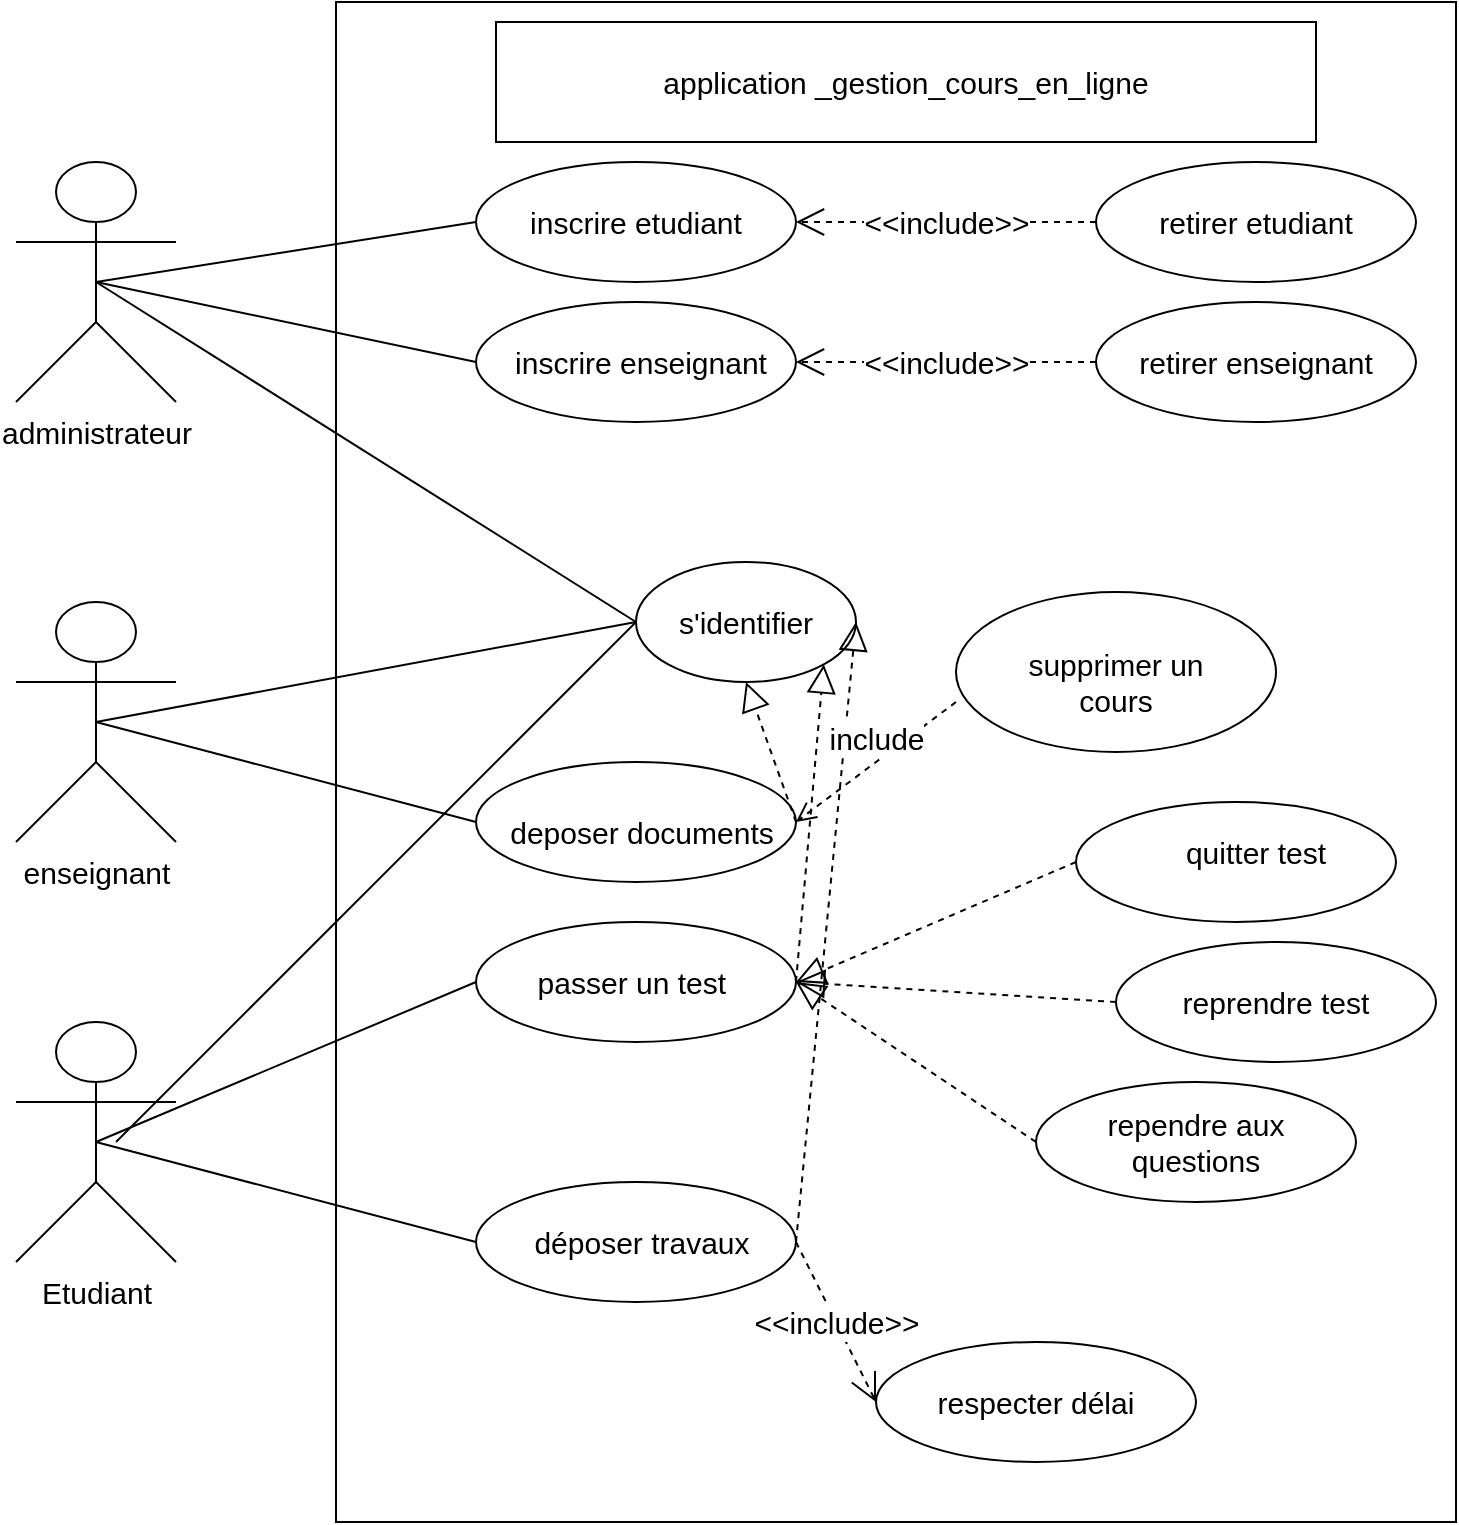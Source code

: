 <mxfile version="28.2.5">
  <diagram name="Page-1" id="soR5P2EMbNmvGBhX_qLh">
    <mxGraphModel dx="618" dy="915" grid="1" gridSize="10" guides="1" tooltips="1" connect="1" arrows="1" fold="1" page="1" pageScale="1" pageWidth="850" pageHeight="1100" math="0" shadow="0">
      <root>
        <mxCell id="0" />
        <mxCell id="1" parent="0" />
        <mxCell id="p8xTaOo4LIS-ejQ1I-Gp-1" value="&lt;font style=&quot;font-size: 15px;&quot;&gt;administrateur&lt;/font&gt;" style="shape=umlActor;verticalLabelPosition=bottom;verticalAlign=top;html=1;outlineConnect=0;" parent="1" vertex="1">
          <mxGeometry x="40" y="130" width="80" height="120" as="geometry" />
        </mxCell>
        <mxCell id="p8xTaOo4LIS-ejQ1I-Gp-4" style="edgeStyle=orthogonalEdgeStyle;rounded=0;orthogonalLoop=1;jettySize=auto;html=1;exitX=0.5;exitY=1;exitDx=0;exitDy=0;" parent="1" edge="1">
          <mxGeometry relative="1" as="geometry">
            <mxPoint x="175" y="540" as="sourcePoint" />
            <mxPoint x="175" y="540" as="targetPoint" />
          </mxGeometry>
        </mxCell>
        <mxCell id="p8xTaOo4LIS-ejQ1I-Gp-13" value="&lt;span style=&quot;font-size: 15px;&quot;&gt;enseignant&lt;/span&gt;" style="shape=umlActor;verticalLabelPosition=bottom;verticalAlign=top;html=1;outlineConnect=0;" parent="1" vertex="1">
          <mxGeometry x="40" y="350" width="80" height="120" as="geometry" />
        </mxCell>
        <mxCell id="p8xTaOo4LIS-ejQ1I-Gp-16" value="&lt;span style=&quot;font-size: 15px;&quot;&gt;Etudiant&lt;/span&gt;" style="shape=umlActor;verticalLabelPosition=bottom;verticalAlign=top;html=1;outlineConnect=0;" parent="1" vertex="1">
          <mxGeometry x="40" y="560" width="80" height="120" as="geometry" />
        </mxCell>
        <mxCell id="p8xTaOo4LIS-ejQ1I-Gp-17" value="" style="rounded=0;whiteSpace=wrap;html=1;" parent="1" vertex="1">
          <mxGeometry x="200" y="50" width="560" height="760" as="geometry" />
        </mxCell>
        <mxCell id="p8xTaOo4LIS-ejQ1I-Gp-18" value="" style="rounded=0;whiteSpace=wrap;html=1;" parent="1" vertex="1">
          <mxGeometry x="280" y="60" width="410" height="60" as="geometry" />
        </mxCell>
        <mxCell id="p8xTaOo4LIS-ejQ1I-Gp-19" value="&lt;font style=&quot;font-size: 15px;&quot;&gt;application _gestion_cours_en_ligne&lt;/font&gt;" style="text;html=1;align=center;verticalAlign=middle;whiteSpace=wrap;rounded=0;" parent="1" vertex="1">
          <mxGeometry x="305" y="75" width="360" height="30" as="geometry" />
        </mxCell>
        <mxCell id="p8xTaOo4LIS-ejQ1I-Gp-21" value="" style="ellipse;whiteSpace=wrap;html=1;" parent="1" vertex="1">
          <mxGeometry x="270" y="130" width="160" height="60" as="geometry" />
        </mxCell>
        <mxCell id="p8xTaOo4LIS-ejQ1I-Gp-22" value="" style="ellipse;whiteSpace=wrap;html=1;" parent="1" vertex="1">
          <mxGeometry x="270" y="200" width="160" height="60" as="geometry" />
        </mxCell>
        <mxCell id="p8xTaOo4LIS-ejQ1I-Gp-23" value="" style="ellipse;whiteSpace=wrap;html=1;" parent="1" vertex="1">
          <mxGeometry x="580" y="200" width="160" height="60" as="geometry" />
        </mxCell>
        <mxCell id="p8xTaOo4LIS-ejQ1I-Gp-24" value="" style="ellipse;whiteSpace=wrap;html=1;" parent="1" vertex="1">
          <mxGeometry x="580" y="130" width="160" height="60" as="geometry" />
        </mxCell>
        <mxCell id="p8xTaOo4LIS-ejQ1I-Gp-25" value="" style="ellipse;whiteSpace=wrap;html=1;" parent="1" vertex="1">
          <mxGeometry x="350" y="330" width="110" height="60" as="geometry" />
        </mxCell>
        <mxCell id="p8xTaOo4LIS-ejQ1I-Gp-26" value="" style="ellipse;whiteSpace=wrap;html=1;" parent="1" vertex="1">
          <mxGeometry x="270" y="430" width="160" height="60" as="geometry" />
        </mxCell>
        <mxCell id="p8xTaOo4LIS-ejQ1I-Gp-27" value="" style="ellipse;whiteSpace=wrap;html=1;" parent="1" vertex="1">
          <mxGeometry x="270" y="510" width="160" height="60" as="geometry" />
        </mxCell>
        <mxCell id="p8xTaOo4LIS-ejQ1I-Gp-28" value="" style="ellipse;whiteSpace=wrap;html=1;" parent="1" vertex="1">
          <mxGeometry x="270" y="640" width="160" height="60" as="geometry" />
        </mxCell>
        <mxCell id="p8xTaOo4LIS-ejQ1I-Gp-29" value="" style="ellipse;whiteSpace=wrap;html=1;" parent="1" vertex="1">
          <mxGeometry x="470" y="720" width="160" height="60" as="geometry" />
        </mxCell>
        <mxCell id="p8xTaOo4LIS-ejQ1I-Gp-30" value="" style="ellipse;whiteSpace=wrap;html=1;" parent="1" vertex="1">
          <mxGeometry x="590" y="520" width="160" height="60" as="geometry" />
        </mxCell>
        <mxCell id="p8xTaOo4LIS-ejQ1I-Gp-31" value="" style="ellipse;whiteSpace=wrap;html=1;" parent="1" vertex="1">
          <mxGeometry x="550" y="590" width="160" height="60" as="geometry" />
        </mxCell>
        <mxCell id="p8xTaOo4LIS-ejQ1I-Gp-32" value="" style="ellipse;whiteSpace=wrap;html=1;" parent="1" vertex="1">
          <mxGeometry x="570" y="450" width="160" height="60" as="geometry" />
        </mxCell>
        <mxCell id="p8xTaOo4LIS-ejQ1I-Gp-33" value="&lt;font style=&quot;font-size: 15px;&quot;&gt;inscrire etudiant&lt;/font&gt;" style="text;html=1;align=center;verticalAlign=middle;whiteSpace=wrap;rounded=0;" parent="1" vertex="1">
          <mxGeometry x="285" y="145" width="130" height="30" as="geometry" />
        </mxCell>
        <mxCell id="p8xTaOo4LIS-ejQ1I-Gp-34" value="&lt;font style=&quot;font-size: 15px;&quot;&gt;inscrire enseignant&lt;/font&gt;" style="text;html=1;align=center;verticalAlign=middle;whiteSpace=wrap;rounded=0;" parent="1" vertex="1">
          <mxGeometry x="285" y="215" width="135" height="30" as="geometry" />
        </mxCell>
        <mxCell id="p8xTaOo4LIS-ejQ1I-Gp-35" value="&lt;font style=&quot;font-size: 15px;&quot;&gt;retirer enseignant&lt;/font&gt;" style="text;html=1;align=center;verticalAlign=middle;whiteSpace=wrap;rounded=0;" parent="1" vertex="1">
          <mxGeometry x="595" y="215" width="130" height="30" as="geometry" />
        </mxCell>
        <mxCell id="p8xTaOo4LIS-ejQ1I-Gp-36" value="&lt;font style=&quot;font-size: 15px;&quot;&gt;rependre aux questions&lt;/font&gt;" style="text;html=1;align=center;verticalAlign=middle;whiteSpace=wrap;rounded=0;" parent="1" vertex="1">
          <mxGeometry x="570" y="605" width="120" height="30" as="geometry" />
        </mxCell>
        <mxCell id="p8xTaOo4LIS-ejQ1I-Gp-37" value="&lt;font style=&quot;font-size: 15px;&quot;&gt;reprendre test&lt;/font&gt;" style="text;html=1;align=center;verticalAlign=middle;whiteSpace=wrap;rounded=0;" parent="1" vertex="1">
          <mxGeometry x="620" y="535" width="100" height="30" as="geometry" />
        </mxCell>
        <mxCell id="p8xTaOo4LIS-ejQ1I-Gp-38" value="&lt;font style=&quot;font-size: 15px;&quot;&gt;passer un test&amp;nbsp;&lt;/font&gt;" style="text;html=1;align=center;verticalAlign=middle;whiteSpace=wrap;rounded=0;" parent="1" vertex="1">
          <mxGeometry x="295" y="525" width="110" height="30" as="geometry" />
        </mxCell>
        <mxCell id="p8xTaOo4LIS-ejQ1I-Gp-39" value="&lt;font style=&quot;font-size: 15px;&quot;&gt;deposer documents&lt;/font&gt;" style="text;html=1;align=center;verticalAlign=middle;whiteSpace=wrap;rounded=0;" parent="1" vertex="1">
          <mxGeometry x="282.5" y="450" width="140" height="30" as="geometry" />
        </mxCell>
        <mxCell id="p8xTaOo4LIS-ejQ1I-Gp-40" value="&lt;font style=&quot;font-size: 15px;&quot;&gt;quitter test&lt;/font&gt;" style="text;html=1;align=center;verticalAlign=middle;whiteSpace=wrap;rounded=0;" parent="1" vertex="1">
          <mxGeometry x="620" y="460" width="80" height="30" as="geometry" />
        </mxCell>
        <mxCell id="p8xTaOo4LIS-ejQ1I-Gp-41" value="&lt;font style=&quot;font-size: 15px;&quot;&gt;s&#39;identifier&lt;/font&gt;" style="text;html=1;align=center;verticalAlign=middle;whiteSpace=wrap;rounded=0;" parent="1" vertex="1">
          <mxGeometry x="375" y="345" width="60" height="30" as="geometry" />
        </mxCell>
        <mxCell id="p8xTaOo4LIS-ejQ1I-Gp-42" value="&lt;font style=&quot;font-size: 15px;&quot;&gt;retirer etudiant&lt;/font&gt;" style="text;html=1;align=center;verticalAlign=middle;whiteSpace=wrap;rounded=0;" parent="1" vertex="1">
          <mxGeometry x="605" y="145" width="110" height="30" as="geometry" />
        </mxCell>
        <mxCell id="p8xTaOo4LIS-ejQ1I-Gp-44" value="&lt;font style=&quot;font-size: 15px;&quot;&gt;déposer travaux&lt;/font&gt;" style="text;html=1;align=center;verticalAlign=middle;whiteSpace=wrap;rounded=0;" parent="1" vertex="1">
          <mxGeometry x="297.5" y="655" width="110" height="30" as="geometry" />
        </mxCell>
        <mxCell id="p8xTaOo4LIS-ejQ1I-Gp-45" value="&lt;font style=&quot;font-size: 15px;&quot;&gt;respecter délai&lt;/font&gt;" style="text;html=1;align=center;verticalAlign=middle;whiteSpace=wrap;rounded=0;" parent="1" vertex="1">
          <mxGeometry x="495" y="735" width="110" height="30" as="geometry" />
        </mxCell>
        <mxCell id="p8xTaOo4LIS-ejQ1I-Gp-49" value="" style="endArrow=none;html=1;rounded=0;entryX=0.5;entryY=0.5;entryDx=0;entryDy=0;entryPerimeter=0;exitX=0;exitY=0.5;exitDx=0;exitDy=0;" parent="1" source="p8xTaOo4LIS-ejQ1I-Gp-21" target="p8xTaOo4LIS-ejQ1I-Gp-1" edge="1">
          <mxGeometry width="50" height="50" relative="1" as="geometry">
            <mxPoint x="160" y="200" as="sourcePoint" />
            <mxPoint x="360" y="390" as="targetPoint" />
          </mxGeometry>
        </mxCell>
        <mxCell id="p8xTaOo4LIS-ejQ1I-Gp-50" value="" style="endArrow=none;html=1;rounded=0;exitX=0.5;exitY=0.5;exitDx=0;exitDy=0;exitPerimeter=0;entryX=0;entryY=0.5;entryDx=0;entryDy=0;" parent="1" source="p8xTaOo4LIS-ejQ1I-Gp-1" target="p8xTaOo4LIS-ejQ1I-Gp-22" edge="1">
          <mxGeometry width="50" height="50" relative="1" as="geometry">
            <mxPoint x="310" y="440" as="sourcePoint" />
            <mxPoint x="360" y="390" as="targetPoint" />
          </mxGeometry>
        </mxCell>
        <mxCell id="p8xTaOo4LIS-ejQ1I-Gp-51" value="" style="endArrow=none;html=1;rounded=0;exitX=0.5;exitY=0.5;exitDx=0;exitDy=0;exitPerimeter=0;entryX=0;entryY=0.5;entryDx=0;entryDy=0;" parent="1" source="p8xTaOo4LIS-ejQ1I-Gp-1" target="p8xTaOo4LIS-ejQ1I-Gp-25" edge="1">
          <mxGeometry width="50" height="50" relative="1" as="geometry">
            <mxPoint x="170" y="290" as="sourcePoint" />
            <mxPoint x="360" y="330" as="targetPoint" />
          </mxGeometry>
        </mxCell>
        <mxCell id="p8xTaOo4LIS-ejQ1I-Gp-52" value="" style="endArrow=none;html=1;rounded=0;exitX=0.5;exitY=0.5;exitDx=0;exitDy=0;exitPerimeter=0;entryX=0;entryY=0.5;entryDx=0;entryDy=0;" parent="1" source="p8xTaOo4LIS-ejQ1I-Gp-13" target="p8xTaOo4LIS-ejQ1I-Gp-25" edge="1">
          <mxGeometry width="50" height="50" relative="1" as="geometry">
            <mxPoint x="280" y="390" as="sourcePoint" />
            <mxPoint x="470" y="430" as="targetPoint" />
          </mxGeometry>
        </mxCell>
        <mxCell id="p8xTaOo4LIS-ejQ1I-Gp-53" value="" style="endArrow=none;html=1;rounded=0;exitX=0.5;exitY=0.5;exitDx=0;exitDy=0;exitPerimeter=0;entryX=0;entryY=0.5;entryDx=0;entryDy=0;" parent="1" source="p8xTaOo4LIS-ejQ1I-Gp-13" target="p8xTaOo4LIS-ejQ1I-Gp-26" edge="1">
          <mxGeometry width="50" height="50" relative="1" as="geometry">
            <mxPoint x="330" y="410" as="sourcePoint" />
            <mxPoint x="520" y="450" as="targetPoint" />
          </mxGeometry>
        </mxCell>
        <mxCell id="p8xTaOo4LIS-ejQ1I-Gp-54" value="" style="endArrow=none;html=1;rounded=0;exitX=0.5;exitY=0.5;exitDx=0;exitDy=0;exitPerimeter=0;entryX=0;entryY=0.5;entryDx=0;entryDy=0;" parent="1" source="p8xTaOo4LIS-ejQ1I-Gp-16" target="p8xTaOo4LIS-ejQ1I-Gp-27" edge="1">
          <mxGeometry width="50" height="50" relative="1" as="geometry">
            <mxPoint x="250" y="590" as="sourcePoint" />
            <mxPoint x="440" y="640" as="targetPoint" />
          </mxGeometry>
        </mxCell>
        <mxCell id="p8xTaOo4LIS-ejQ1I-Gp-55" value="" style="endArrow=none;html=1;rounded=0;exitX=0.5;exitY=0.5;exitDx=0;exitDy=0;exitPerimeter=0;entryX=0;entryY=0.5;entryDx=0;entryDy=0;" parent="1" source="p8xTaOo4LIS-ejQ1I-Gp-16" target="p8xTaOo4LIS-ejQ1I-Gp-28" edge="1">
          <mxGeometry width="50" height="50" relative="1" as="geometry">
            <mxPoint x="260" y="640" as="sourcePoint" />
            <mxPoint x="450" y="690" as="targetPoint" />
          </mxGeometry>
        </mxCell>
        <mxCell id="p8xTaOo4LIS-ejQ1I-Gp-56" value="" style="endArrow=none;html=1;rounded=0;entryX=0;entryY=0.5;entryDx=0;entryDy=0;" parent="1" target="p8xTaOo4LIS-ejQ1I-Gp-25" edge="1">
          <mxGeometry width="50" height="50" relative="1" as="geometry">
            <mxPoint x="90" y="620" as="sourcePoint" />
            <mxPoint x="460" y="640" as="targetPoint" />
          </mxGeometry>
        </mxCell>
        <mxCell id="p8xTaOo4LIS-ejQ1I-Gp-59" value="&lt;font style=&quot;font-size: 15px;&quot;&gt;&amp;lt;&amp;lt;include&amp;gt;&amp;gt;&lt;/font&gt;" style="endArrow=open;endSize=12;dashed=1;html=1;rounded=0;entryX=1;entryY=0.5;entryDx=0;entryDy=0;exitX=0;exitY=0.5;exitDx=0;exitDy=0;" parent="1" source="p8xTaOo4LIS-ejQ1I-Gp-24" target="p8xTaOo4LIS-ejQ1I-Gp-21" edge="1">
          <mxGeometry width="160" relative="1" as="geometry">
            <mxPoint x="650" y="440" as="sourcePoint" />
            <mxPoint x="810" y="440" as="targetPoint" />
          </mxGeometry>
        </mxCell>
        <mxCell id="p8xTaOo4LIS-ejQ1I-Gp-60" value="&lt;font style=&quot;font-size: 15px;&quot;&gt;&amp;lt;&amp;lt;include&amp;gt;&amp;gt;&lt;/font&gt;" style="endArrow=open;endSize=12;dashed=1;html=1;rounded=0;exitX=0;exitY=0.5;exitDx=0;exitDy=0;entryX=1;entryY=0.5;entryDx=0;entryDy=0;" parent="1" source="p8xTaOo4LIS-ejQ1I-Gp-23" target="p8xTaOo4LIS-ejQ1I-Gp-22" edge="1">
          <mxGeometry width="160" relative="1" as="geometry">
            <mxPoint x="670" y="210" as="sourcePoint" />
            <mxPoint x="520" y="210" as="targetPoint" />
          </mxGeometry>
        </mxCell>
        <mxCell id="p8xTaOo4LIS-ejQ1I-Gp-61" value="&lt;font style=&quot;font-size: 15px;&quot;&gt;&amp;lt;&amp;lt;include&amp;gt;&amp;gt;&lt;/font&gt;" style="endArrow=open;endSize=12;dashed=1;html=1;rounded=0;entryX=0;entryY=0.5;entryDx=0;entryDy=0;exitX=1;exitY=0.5;exitDx=0;exitDy=0;" parent="1" source="p8xTaOo4LIS-ejQ1I-Gp-28" target="p8xTaOo4LIS-ejQ1I-Gp-29" edge="1">
          <mxGeometry width="160" relative="1" as="geometry">
            <mxPoint x="600" y="710" as="sourcePoint" />
            <mxPoint x="450" y="710" as="targetPoint" />
          </mxGeometry>
        </mxCell>
        <mxCell id="p8xTaOo4LIS-ejQ1I-Gp-62" value="" style="endArrow=block;dashed=1;endFill=0;endSize=12;html=1;rounded=0;exitX=1;exitY=0.5;exitDx=0;exitDy=0;entryX=0.5;entryY=1;entryDx=0;entryDy=0;" parent="1" source="p8xTaOo4LIS-ejQ1I-Gp-26" target="p8xTaOo4LIS-ejQ1I-Gp-25" edge="1">
          <mxGeometry width="160" relative="1" as="geometry">
            <mxPoint x="650" y="440" as="sourcePoint" />
            <mxPoint x="810" y="440" as="targetPoint" />
          </mxGeometry>
        </mxCell>
        <mxCell id="p8xTaOo4LIS-ejQ1I-Gp-64" value="" style="endArrow=block;dashed=1;endFill=0;endSize=12;html=1;rounded=0;exitX=1;exitY=0.5;exitDx=0;exitDy=0;entryX=1;entryY=0.5;entryDx=0;entryDy=0;" parent="1" source="p8xTaOo4LIS-ejQ1I-Gp-28" target="p8xTaOo4LIS-ejQ1I-Gp-25" edge="1">
          <mxGeometry width="160" relative="1" as="geometry">
            <mxPoint x="480" y="519" as="sourcePoint" />
            <mxPoint x="494" y="440" as="targetPoint" />
          </mxGeometry>
        </mxCell>
        <mxCell id="p8xTaOo4LIS-ejQ1I-Gp-65" value="" style="endArrow=block;dashed=1;endFill=0;endSize=12;html=1;rounded=0;exitX=1;exitY=0.5;exitDx=0;exitDy=0;entryX=1;entryY=1;entryDx=0;entryDy=0;" parent="1" source="p8xTaOo4LIS-ejQ1I-Gp-27" target="p8xTaOo4LIS-ejQ1I-Gp-25" edge="1">
          <mxGeometry width="160" relative="1" as="geometry">
            <mxPoint x="446" y="535" as="sourcePoint" />
            <mxPoint x="460" y="456" as="targetPoint" />
          </mxGeometry>
        </mxCell>
        <mxCell id="p8xTaOo4LIS-ejQ1I-Gp-66" value="" style="endArrow=block;dashed=1;endFill=0;endSize=12;html=1;rounded=0;exitX=0;exitY=0.5;exitDx=0;exitDy=0;" parent="1" source="p8xTaOo4LIS-ejQ1I-Gp-31" edge="1">
          <mxGeometry width="160" relative="1" as="geometry">
            <mxPoint x="500" y="599" as="sourcePoint" />
            <mxPoint x="430" y="540" as="targetPoint" />
          </mxGeometry>
        </mxCell>
        <mxCell id="p8xTaOo4LIS-ejQ1I-Gp-67" value="" style="endArrow=block;dashed=1;endFill=0;endSize=12;html=1;rounded=0;exitX=0;exitY=0.5;exitDx=0;exitDy=0;" parent="1" source="p8xTaOo4LIS-ejQ1I-Gp-30" edge="1">
          <mxGeometry width="160" relative="1" as="geometry">
            <mxPoint x="500" y="599" as="sourcePoint" />
            <mxPoint x="430" y="540" as="targetPoint" />
          </mxGeometry>
        </mxCell>
        <mxCell id="p8xTaOo4LIS-ejQ1I-Gp-68" value="" style="endArrow=block;dashed=1;endFill=0;endSize=12;html=1;rounded=0;exitX=0;exitY=0.5;exitDx=0;exitDy=0;entryX=1;entryY=0.5;entryDx=0;entryDy=0;" parent="1" source="p8xTaOo4LIS-ejQ1I-Gp-32" target="p8xTaOo4LIS-ejQ1I-Gp-27" edge="1">
          <mxGeometry width="160" relative="1" as="geometry">
            <mxPoint x="500" y="599" as="sourcePoint" />
            <mxPoint x="514" y="520" as="targetPoint" />
          </mxGeometry>
        </mxCell>
        <mxCell id="_UjhdQaZ__B-YXeL1bgs-1" value="" style="ellipse;whiteSpace=wrap;html=1;" vertex="1" parent="1">
          <mxGeometry x="510" y="345" width="160" height="80" as="geometry" />
        </mxCell>
        <mxCell id="_UjhdQaZ__B-YXeL1bgs-2" value="&lt;font style=&quot;font-size: 15px;&quot;&gt;supprimer un cours&lt;/font&gt;" style="text;html=1;align=center;verticalAlign=middle;whiteSpace=wrap;rounded=0;" vertex="1" parent="1">
          <mxGeometry x="525" y="375" width="130" height="30" as="geometry" />
        </mxCell>
        <mxCell id="_UjhdQaZ__B-YXeL1bgs-3" value="&lt;font style=&quot;font-size: 15px;&quot;&gt;include&lt;/font&gt;" style="html=1;verticalAlign=bottom;endArrow=open;dashed=1;endSize=8;curved=0;rounded=0;entryX=1;entryY=0.5;entryDx=0;entryDy=0;" edge="1" parent="1" target="p8xTaOo4LIS-ejQ1I-Gp-26">
          <mxGeometry relative="1" as="geometry">
            <mxPoint x="510" y="400" as="sourcePoint" />
            <mxPoint x="430" y="400" as="targetPoint" />
          </mxGeometry>
        </mxCell>
      </root>
    </mxGraphModel>
  </diagram>
</mxfile>
